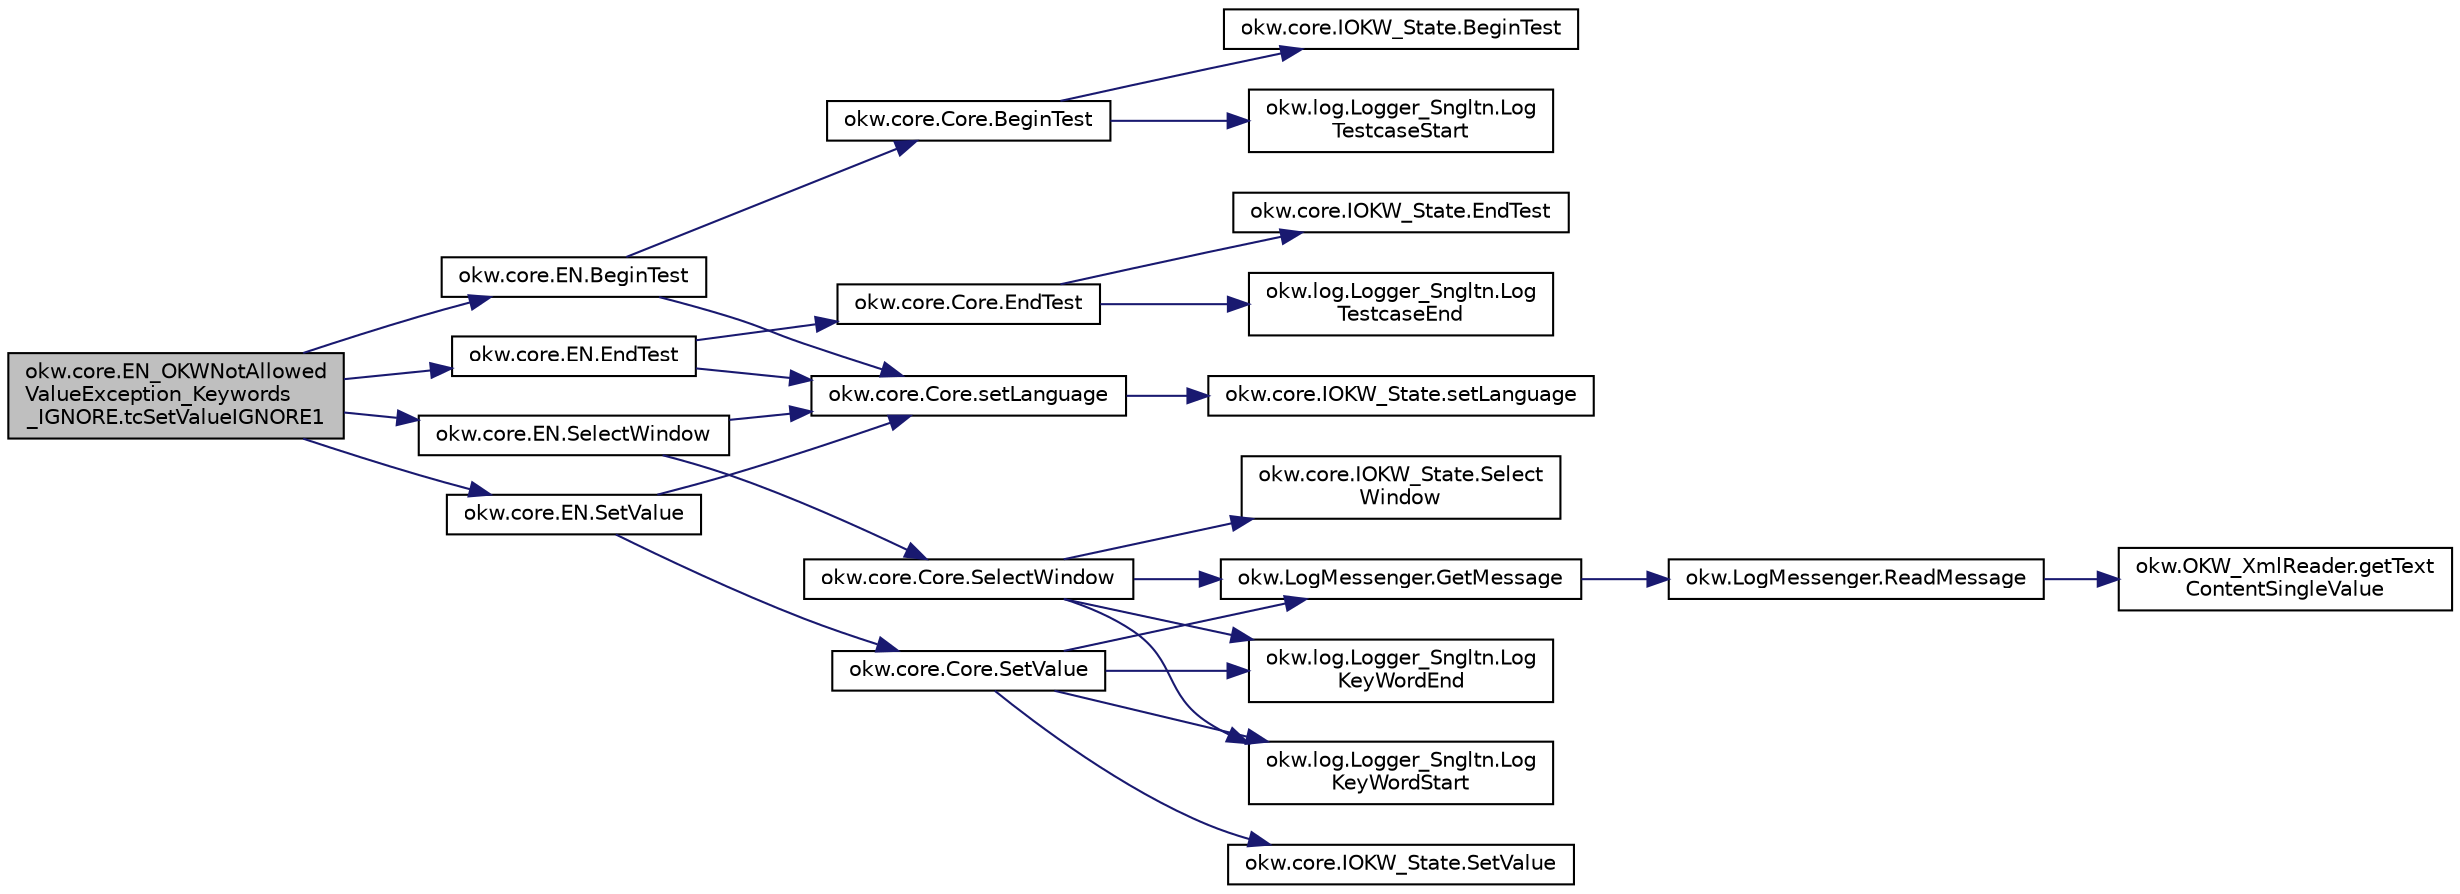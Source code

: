 digraph "okw.core.EN_OKWNotAllowedValueException_Keywords_IGNORE.tcSetValueIGNORE1"
{
 // INTERACTIVE_SVG=YES
 // LATEX_PDF_SIZE
  edge [fontname="Helvetica",fontsize="10",labelfontname="Helvetica",labelfontsize="10"];
  node [fontname="Helvetica",fontsize="10",shape=record];
  rankdir="LR";
  Node1 [label="okw.core.EN_OKWNotAllowed\lValueException_Keywords\l_IGNORE.tcSetValueIGNORE1",height=0.2,width=0.4,color="black", fillcolor="grey75", style="filled", fontcolor="black",tooltip="Prüft ob \"${IGNORE} \" die Ausnahme okw.exceptions.OKWNotAllowedValueException auslöst."];
  Node1 -> Node2 [color="midnightblue",fontsize="10",style="solid",fontname="Helvetica"];
  Node2 [label="okw.core.EN.BeginTest",height=0.2,width=0.4,color="black", fillcolor="white", style="filled",URL="$classokw_1_1core_1_1_e_n.html#aef613b0a3e6bb8a9623984db145cae69",tooltip="Kennzeichnet den Anfang eines Testfalls."];
  Node2 -> Node3 [color="midnightblue",fontsize="10",style="solid",fontname="Helvetica"];
  Node3 [label="okw.core.Core.BeginTest",height=0.2,width=0.4,color="black", fillcolor="white", style="filled",URL="$classokw_1_1core_1_1_core.html#acfefe92468c9eb9e951846372726c4d8",tooltip="Kennzeichnet den Anfang eines Testfalls."];
  Node3 -> Node4 [color="midnightblue",fontsize="10",style="solid",fontname="Helvetica"];
  Node4 [label="okw.core.IOKW_State.BeginTest",height=0.2,width=0.4,color="black", fillcolor="white", style="filled",URL="$interfaceokw_1_1core_1_1_i_o_k_w___state.html#a17b1c573a12683a39e2036be98e38bcd",tooltip="Kennzeichnet den Anfang eines Testfalls."];
  Node3 -> Node5 [color="midnightblue",fontsize="10",style="solid",fontname="Helvetica"];
  Node5 [label="okw.log.Logger_Sngltn.Log\lTestcaseStart",height=0.2,width=0.4,color="black", fillcolor="white", style="filled",URL="$classokw_1_1log_1_1_logger___sngltn.html#a60f4ad59db847ae61df928f9920f3deb",tooltip="Ausgabe des Testfalls."];
  Node2 -> Node6 [color="midnightblue",fontsize="10",style="solid",fontname="Helvetica"];
  Node6 [label="okw.core.Core.setLanguage",height=0.2,width=0.4,color="black", fillcolor="white", style="filled",URL="$classokw_1_1core_1_1_core.html#ab4e0f723d27cb11c944ec4c82c426100",tooltip="Setzt die Sprache auf den gegebenen wert Language."];
  Node6 -> Node7 [color="midnightblue",fontsize="10",style="solid",fontname="Helvetica"];
  Node7 [label="okw.core.IOKW_State.setLanguage",height=0.2,width=0.4,color="black", fillcolor="white", style="filled",URL="$interfaceokw_1_1core_1_1_i_o_k_w___state.html#a866baa0bde08a47418f54d63bdb56097",tooltip="Interne Methode zum setzen der Sprache für die sprachabhängigen Ausgaben der Dokumentation (Log)."];
  Node1 -> Node8 [color="midnightblue",fontsize="10",style="solid",fontname="Helvetica"];
  Node8 [label="okw.core.EN.EndTest",height=0.2,width=0.4,color="black", fillcolor="white", style="filled",URL="$classokw_1_1core_1_1_e_n.html#aa51cc1227f749efca4fd2801f5cb664f",tooltip="Signalisiert das Ende eines Testfalls."];
  Node8 -> Node9 [color="midnightblue",fontsize="10",style="solid",fontname="Helvetica"];
  Node9 [label="okw.core.Core.EndTest",height=0.2,width=0.4,color="black", fillcolor="white", style="filled",URL="$classokw_1_1core_1_1_core.html#abf0b4a4074d5292675319eb0045fcb9c",tooltip="Signalisiert das Ende eines Testfalls."];
  Node9 -> Node10 [color="midnightblue",fontsize="10",style="solid",fontname="Helvetica"];
  Node10 [label="okw.core.IOKW_State.EndTest",height=0.2,width=0.4,color="black", fillcolor="white", style="filled",URL="$interfaceokw_1_1core_1_1_i_o_k_w___state.html#ac0b681eddd02ac39ff0c4970a634a186",tooltip="Signalisiert das Ende eines Testfalls."];
  Node9 -> Node11 [color="midnightblue",fontsize="10",style="solid",fontname="Helvetica"];
  Node11 [label="okw.log.Logger_Sngltn.Log\lTestcaseEnd",height=0.2,width=0.4,color="black", fillcolor="white", style="filled",URL="$classokw_1_1log_1_1_logger___sngltn.html#ae13bdf71166d737786872ee9bcfaa15e",tooltip="LogTestcaseEnd:"];
  Node8 -> Node6 [color="midnightblue",fontsize="10",style="solid",fontname="Helvetica"];
  Node1 -> Node12 [color="midnightblue",fontsize="10",style="solid",fontname="Helvetica"];
  Node12 [label="okw.core.EN.SelectWindow",height=0.2,width=0.4,color="black", fillcolor="white", style="filled",URL="$classokw_1_1core_1_1_e_n.html#a2b61c2b39a9cfdbdfd25fe0e3d43785b",tooltip="Setzt den Kontext auf das gegebene Fenster."];
  Node12 -> Node13 [color="midnightblue",fontsize="10",style="solid",fontname="Helvetica"];
  Node13 [label="okw.core.Core.SelectWindow",height=0.2,width=0.4,color="black", fillcolor="white", style="filled",URL="$classokw_1_1core_1_1_core.html#a6a68660eb5e34965522896e2a5c48314",tooltip="Setzt den Kontext auf das gegebene Fenster."];
  Node13 -> Node14 [color="midnightblue",fontsize="10",style="solid",fontname="Helvetica"];
  Node14 [label="okw.LogMessenger.GetMessage",height=0.2,width=0.4,color="black", fillcolor="white", style="filled",URL="$classokw_1_1_log_messenger.html#af225d1f037d47b3b085175c09d78bdd2",tooltip="Holt die Log-Meldung für MethodeNmae/Textkey ohne weitere Parameter."];
  Node14 -> Node15 [color="midnightblue",fontsize="10",style="solid",fontname="Helvetica"];
  Node15 [label="okw.LogMessenger.ReadMessage",height=0.2,width=0.4,color="black", fillcolor="white", style="filled",URL="$classokw_1_1_log_messenger.html#a530cd6ab82ec82a04206a2e976ec06e3",tooltip="Interne Kernfunktion holt die Log-Meldung mit Platzhaltern aus der XML-Datei."];
  Node15 -> Node16 [color="midnightblue",fontsize="10",style="solid",fontname="Helvetica"];
  Node16 [label="okw.OKW_XmlReader.getText\lContentSingleValue",height=0.2,width=0.4,color="black", fillcolor="white", style="filled",URL="$classokw_1_1_o_k_w___xml_reader.html#ab920b5335a2e1429c14cc5f8e79f39eb",tooltip="Liest den TextContent eines Tag."];
  Node13 -> Node17 [color="midnightblue",fontsize="10",style="solid",fontname="Helvetica"];
  Node17 [label="okw.log.Logger_Sngltn.Log\lKeyWordEnd",height=0.2,width=0.4,color="black", fillcolor="white", style="filled",URL="$classokw_1_1log_1_1_logger___sngltn.html#aa7d2da98631d21644da70c187f03155e",tooltip="LogKeyWordEnd:"];
  Node13 -> Node18 [color="midnightblue",fontsize="10",style="solid",fontname="Helvetica"];
  Node18 [label="okw.log.Logger_Sngltn.Log\lKeyWordStart",height=0.2,width=0.4,color="black", fillcolor="white", style="filled",URL="$classokw_1_1log_1_1_logger___sngltn.html#a70ec25e200e00ecefc544e8fd371d2ef",tooltip="Ausgabe eines Schlüsselwortes."];
  Node13 -> Node19 [color="midnightblue",fontsize="10",style="solid",fontname="Helvetica"];
  Node19 [label="okw.core.IOKW_State.Select\lWindow",height=0.2,width=0.4,color="black", fillcolor="white", style="filled",URL="$interfaceokw_1_1core_1_1_i_o_k_w___state.html#ad4fc9610ed5b1176590a45b55e6ac7f0",tooltip="Setzt den Kontext auf das gegebene Fenster."];
  Node12 -> Node6 [color="midnightblue",fontsize="10",style="solid",fontname="Helvetica"];
  Node1 -> Node20 [color="midnightblue",fontsize="10",style="solid",fontname="Helvetica"];
  Node20 [label="okw.core.EN.SetValue",height=0.2,width=0.4,color="black", fillcolor="white", style="filled",URL="$classokw_1_1core_1_1_e_n.html#a3de04697f1873ab6773a068a3159f1d1",tooltip="Setzt den Wert des gegebenen Fensterobjekts auf den gegebenen Wert."];
  Node20 -> Node6 [color="midnightblue",fontsize="10",style="solid",fontname="Helvetica"];
  Node20 -> Node21 [color="midnightblue",fontsize="10",style="solid",fontname="Helvetica"];
  Node21 [label="okw.core.Core.SetValue",height=0.2,width=0.4,color="black", fillcolor="white", style="filled",URL="$classokw_1_1core_1_1_core.html#a7088065564f2909025435c0c5594926c",tooltip="Setzt den Wert des gegebenen Fensterobjekts auf den gegebenen Wert."];
  Node21 -> Node14 [color="midnightblue",fontsize="10",style="solid",fontname="Helvetica"];
  Node21 -> Node17 [color="midnightblue",fontsize="10",style="solid",fontname="Helvetica"];
  Node21 -> Node18 [color="midnightblue",fontsize="10",style="solid",fontname="Helvetica"];
  Node21 -> Node22 [color="midnightblue",fontsize="10",style="solid",fontname="Helvetica"];
  Node22 [label="okw.core.IOKW_State.SetValue",height=0.2,width=0.4,color="black", fillcolor="white", style="filled",URL="$interfaceokw_1_1core_1_1_i_o_k_w___state.html#a301021976f71d79ff9054052b3b9ca38",tooltip="Setzt den Wert des gegebenen Fensterobjekts auf den gegebenen Wert."];
}
